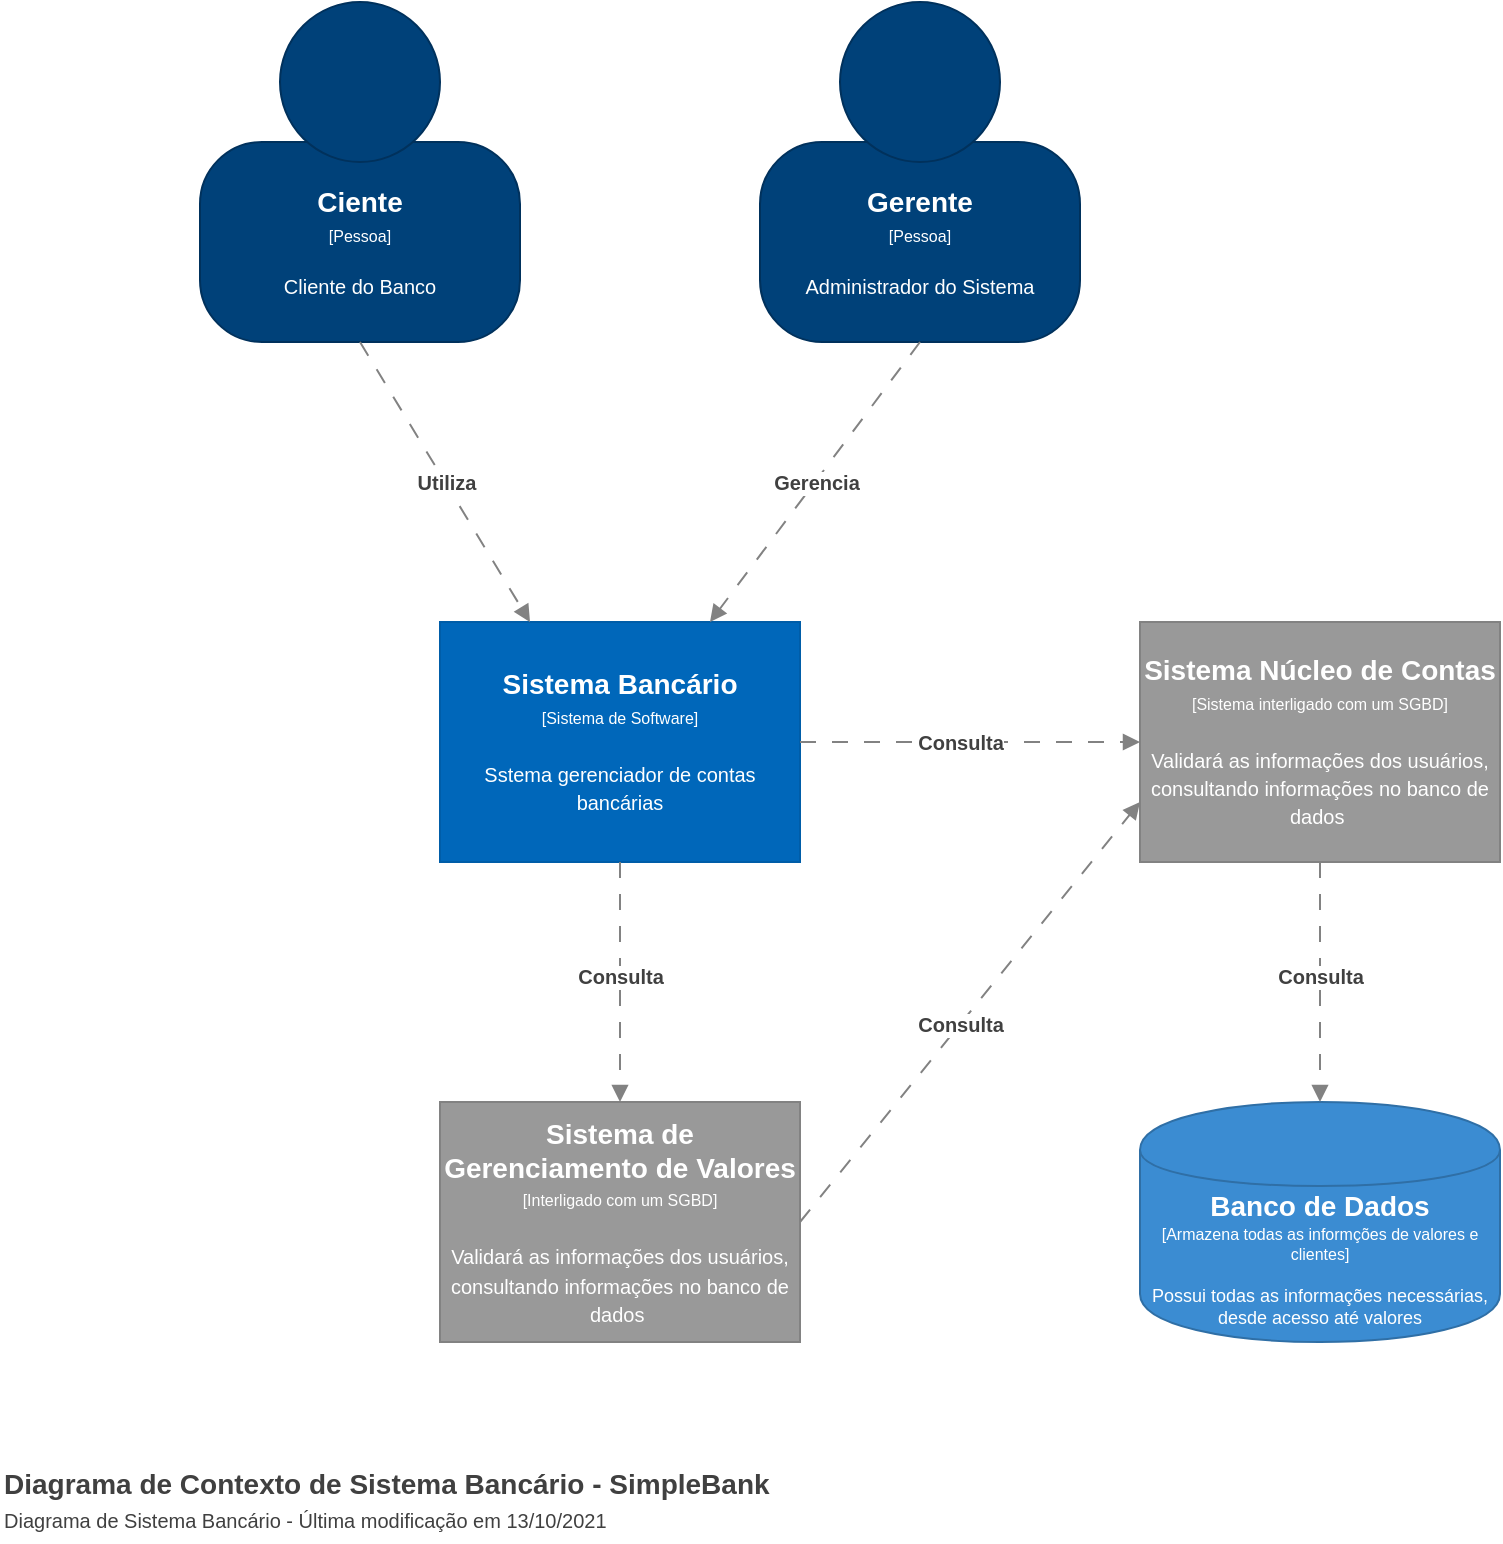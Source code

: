 <mxfile version="15.5.2" type="device"><diagram id="UJlyGFXVCkptwmDJzh81" name="Page-1"><mxGraphModel dx="1747" dy="821" grid="1" gridSize="10" guides="1" tooltips="1" connect="1" arrows="1" fold="1" page="1" pageScale="1" pageWidth="827" pageHeight="1169" background="#ffffff" math="0" shadow="0"><root><object label="" id="0"><mxCell/></object><mxCell id="1" parent="0"/><object label="" placeholders="1" instruction="edit data of the lower shape within the group" id="5cVvOpawmlWqnZKX2nME-7"><mxCell style="group;resizable=0;" parent="1" vertex="1" connectable="0"><mxGeometry x="-40" y="20" width="160" height="170" as="geometry"/></mxCell></object><object label="&lt;div style=&quot;color: rgb(255 , 255 , 255) ; white-space: normal&quot;&gt;&lt;span style=&quot;font-size: 14px&quot;&gt;&lt;b&gt;&lt;font style=&quot;vertical-align: inherit&quot;&gt;&lt;font style=&quot;vertical-align: inherit&quot;&gt;Ciente&lt;/font&gt;&lt;/font&gt;&lt;/b&gt;&lt;/span&gt;&lt;/div&gt;&lt;div style=&quot;color: rgb(255 , 255 , 255) ; white-space: normal&quot;&gt;&lt;font style=&quot;font-size: 8px&quot;&gt;&lt;font style=&quot;vertical-align: inherit&quot;&gt;&lt;font style=&quot;vertical-align: inherit&quot;&gt;&lt;font style=&quot;vertical-align: inherit&quot;&gt;&lt;font style=&quot;vertical-align: inherit&quot;&gt;[Pessoa]&lt;/font&gt;&lt;/font&gt;&lt;/font&gt;&lt;/font&gt;&lt;/font&gt;&lt;/div&gt;&lt;div style=&quot;color: rgb(255 , 255 , 255) ; white-space: normal ; font-size: 8px&quot;&gt;&lt;span style=&quot;font-size: x-small&quot;&gt;&lt;br&gt;&lt;/span&gt;&lt;/div&gt;&lt;div style=&quot;color: rgb(255 , 255 , 255) ; white-space: normal&quot;&gt;&lt;font size=&quot;1&quot;&gt;&lt;font style=&quot;vertical-align: inherit&quot;&gt;&lt;font style=&quot;vertical-align: inherit&quot;&gt;Cliente do Banco&lt;/font&gt;&lt;/font&gt;&lt;/font&gt;&lt;/div&gt;" name="Actor Name" description="Description" placeholders="1" id="5cVvOpawmlWqnZKX2nME-5"><mxCell style="rounded=1;whiteSpace=wrap;html=1;strokeColor=#00315C;fillColor=#004179;fontColor=#000000;arcSize=31;" parent="5cVvOpawmlWqnZKX2nME-7" vertex="1"><mxGeometry y="70" width="160" height="100" as="geometry"/></mxCell></object><mxCell id="5cVvOpawmlWqnZKX2nME-6" value="" style="ellipse;whiteSpace=wrap;html=1;aspect=fixed;strokeColor=#00315C;fillColor=#004179;fontColor=#000000;" parent="5cVvOpawmlWqnZKX2nME-7" vertex="1"><mxGeometry x="40" width="80" height="80" as="geometry"/></mxCell><object label="&lt;font style=&quot;vertical-align: inherit&quot;&gt;&lt;font style=&quot;vertical-align: inherit&quot;&gt;&lt;font style=&quot;vertical-align: inherit&quot;&gt;&lt;font style=&quot;vertical-align: inherit&quot;&gt;&lt;font style=&quot;vertical-align: inherit&quot;&gt;&lt;font style=&quot;vertical-align: inherit&quot;&gt;&lt;font style=&quot;vertical-align: inherit&quot;&gt;&lt;font style=&quot;vertical-align: inherit&quot;&gt;&lt;font style=&quot;vertical-align: inherit&quot;&gt;&lt;font style=&quot;vertical-align: inherit&quot;&gt;Diagrama de Contexto de Sistema Bancário - SimpleBank &lt;/font&gt;&lt;/font&gt;&lt;/font&gt;&lt;/font&gt;&lt;/font&gt;&lt;/font&gt;&lt;/font&gt;&lt;/font&gt;&lt;/font&gt;&lt;/font&gt;&lt;br style=&quot;font-size: 10px&quot;&gt;&lt;font size=&quot;1&quot;&gt;&lt;span style=&quot;font-weight: 400&quot;&gt;&lt;font style=&quot;vertical-align: inherit&quot;&gt;&lt;font style=&quot;vertical-align: inherit&quot;&gt;&lt;font style=&quot;vertical-align: inherit&quot;&gt;&lt;font style=&quot;vertical-align: inherit&quot;&gt;&lt;font style=&quot;vertical-align: inherit&quot;&gt;&lt;font style=&quot;vertical-align: inherit&quot;&gt;&lt;font style=&quot;vertical-align: inherit&quot;&gt;&lt;font style=&quot;vertical-align: inherit&quot;&gt;&lt;font style=&quot;vertical-align: inherit&quot;&gt;&lt;font style=&quot;vertical-align: inherit&quot;&gt;Diagrama de Sistema Bancário - Última modificação em 13/10/2021&amp;nbsp;&lt;/font&gt;&lt;/font&gt;&lt;/font&gt;&lt;/font&gt;&lt;/font&gt;&lt;/font&gt;&lt;/font&gt;&lt;/font&gt;&lt;/font&gt;&lt;/font&gt;&lt;/span&gt;&lt;/font&gt;" placeholders="1" name="Diagram Name" description="Description" id="5cVvOpawmlWqnZKX2nME-13"><mxCell style="text;html=1;resizable=0;points=[];autosize=1;align=left;verticalAlign=top;spacingTop=-4;fontSize=14;fontColor=#404040;fontStyle=1" parent="1" vertex="1"><mxGeometry x="-140" y="750" width="400" height="40" as="geometry"/></mxCell></object><object label="&lt;div&gt;&lt;span style=&quot;font-size: 14px&quot;&gt;&lt;b&gt;Sistema Núcleo de Contas&lt;/b&gt;&lt;/span&gt;&lt;/div&gt;&lt;div&gt;&lt;span style=&quot;font-size: 8px&quot;&gt;[Sistema interligado com um SGBD&lt;/span&gt;&lt;span style=&quot;font-size: 8px&quot;&gt;]&lt;/span&gt;&lt;/div&gt;&lt;div&gt;&lt;span style=&quot;font-size: 8px&quot;&gt;&lt;br&gt;&lt;/span&gt;&lt;/div&gt;&lt;div&gt;&lt;font size=&quot;1&quot;&gt;Validará as informações dos usuários, consultando informações no banco de dados&amp;nbsp;&lt;/font&gt;&lt;/div&gt;" placeholders="1" name="External System Name" description="Description of Software System" id="dcKwWc84L9W_I8fYm-3h-1"><mxCell style="rounded=0;whiteSpace=wrap;html=1;fillColor=#999999;fontColor=#FFFFFF;strokeColor=#828282;resizable=0;" parent="1" vertex="1"><mxGeometry x="430" y="330" width="180" height="120" as="geometry"/></mxCell></object><object label="&lt;div&gt;&lt;span style=&quot;font-size: 14px&quot;&gt;&lt;b&gt;&lt;font style=&quot;vertical-align: inherit&quot;&gt;&lt;font style=&quot;vertical-align: inherit&quot;&gt;Sistema Bancário&lt;/font&gt;&lt;/font&gt;&lt;/b&gt;&lt;/span&gt;&lt;/div&gt;&lt;div&gt;&lt;span style=&quot;font-size: 8px&quot;&gt;&lt;font style=&quot;vertical-align: inherit&quot;&gt;&lt;font style=&quot;vertical-align: inherit&quot;&gt; [Sistema de Software]&lt;/font&gt;&lt;/font&gt;&lt;/span&gt;&lt;br&gt;&lt;/div&gt;&lt;div&gt;&lt;span style=&quot;font-size: 8px&quot;&gt;&lt;br&gt;&lt;/span&gt;&lt;/div&gt;&lt;div&gt;&lt;font size=&quot;1&quot;&gt;&lt;font style=&quot;vertical-align: inherit&quot;&gt;&lt;font style=&quot;vertical-align: inherit&quot;&gt;Sstema gerenciador de contas bancárias&lt;/font&gt;&lt;/font&gt;&lt;/font&gt;&lt;/div&gt;" placeholders="1" name="Software System Name" description="Description" id="dcKwWc84L9W_I8fYm-3h-2"><mxCell style="rounded=0;whiteSpace=wrap;html=1;fillColor=#0067BA;fontColor=#FFFFFF;strokeColor=#005DA8;resizable=0;" parent="1" vertex="1"><mxGeometry x="80" y="330" width="180" height="120" as="geometry"/></mxCell></object><object label="" placeholders="1" instruction="edit data of the lower shape within the group" id="OpVNW6vLKy2ZP8p4ixlX-1"><mxCell style="group;resizable=0;" vertex="1" connectable="0" parent="1"><mxGeometry x="240" y="20" width="160" height="170" as="geometry"/></mxCell></object><object label="&lt;div style=&quot;color: rgb(255 , 255 , 255) ; white-space: normal&quot;&gt;&lt;span style=&quot;font-size: 14px&quot;&gt;&lt;b&gt;&lt;font style=&quot;vertical-align: inherit&quot;&gt;&lt;font style=&quot;vertical-align: inherit&quot;&gt;&lt;font style=&quot;vertical-align: inherit&quot;&gt;&lt;font style=&quot;vertical-align: inherit&quot;&gt;Gerente&lt;/font&gt;&lt;/font&gt;&lt;/font&gt;&lt;/font&gt;&lt;/b&gt;&lt;/span&gt;&lt;/div&gt;&lt;div style=&quot;color: rgb(255 , 255 , 255) ; white-space: normal&quot;&gt;&lt;font style=&quot;font-size: 8px&quot;&gt;&lt;font style=&quot;vertical-align: inherit&quot;&gt;&lt;font style=&quot;vertical-align: inherit&quot;&gt;&lt;font style=&quot;vertical-align: inherit&quot;&gt;&lt;font style=&quot;vertical-align: inherit&quot;&gt;&lt;font style=&quot;vertical-align: inherit&quot;&gt;&lt;font style=&quot;vertical-align: inherit&quot;&gt;[Pessoa]&lt;/font&gt;&lt;/font&gt;&lt;/font&gt;&lt;/font&gt;&lt;/font&gt;&lt;/font&gt;&lt;/font&gt;&lt;/div&gt;&lt;div style=&quot;color: rgb(255 , 255 , 255) ; white-space: normal ; font-size: 8px&quot;&gt;&lt;span style=&quot;font-size: x-small&quot;&gt;&lt;br&gt;&lt;/span&gt;&lt;/div&gt;&lt;div style=&quot;color: rgb(255 , 255 , 255) ; white-space: normal&quot;&gt;&lt;font size=&quot;1&quot;&gt;&lt;font style=&quot;vertical-align: inherit&quot;&gt;&lt;font style=&quot;vertical-align: inherit&quot;&gt;Administrador do Sistema&lt;/font&gt;&lt;/font&gt;&lt;/font&gt;&lt;/div&gt;" name="Actor Name" description="Description" placeholders="1" id="OpVNW6vLKy2ZP8p4ixlX-2"><mxCell style="rounded=1;whiteSpace=wrap;html=1;strokeColor=#00315C;fillColor=#004179;fontColor=#000000;arcSize=31;" vertex="1" parent="OpVNW6vLKy2ZP8p4ixlX-1"><mxGeometry y="70" width="160" height="100" as="geometry"/></mxCell></object><mxCell id="OpVNW6vLKy2ZP8p4ixlX-3" value="" style="ellipse;whiteSpace=wrap;html=1;aspect=fixed;strokeColor=#00315C;fillColor=#004179;fontColor=#000000;" vertex="1" parent="OpVNW6vLKy2ZP8p4ixlX-1"><mxGeometry x="40" width="80" height="80" as="geometry"/></mxCell><object label="&lt;b&gt;Utiliza&lt;/b&gt;" placeholders="1" name="Dependency Operation Name" technology="JDBC" id="OpVNW6vLKy2ZP8p4ixlX-4"><mxCell style="endArrow=block;html=1;fontSize=10;fontColor=#404040;strokeWidth=1;endFill=1;dashed=1;dashPattern=8 8;strokeColor=#828282;elbow=vertical;exitX=0.5;exitY=1;exitDx=0;exitDy=0;entryX=0.25;entryY=0;entryDx=0;entryDy=0;" edge="1" parent="1" source="5cVvOpawmlWqnZKX2nME-5" target="dcKwWc84L9W_I8fYm-3h-2"><mxGeometry width="50" height="50" relative="1" as="geometry"><mxPoint x="320" y="480" as="sourcePoint"/><mxPoint x="520" y="480" as="targetPoint"/></mxGeometry></mxCell></object><object label="&lt;b&gt;Gerencia&lt;/b&gt;" placeholders="1" name="Dependency Operation Name" technology="JDBC" id="OpVNW6vLKy2ZP8p4ixlX-5"><mxCell style="endArrow=block;html=1;fontSize=10;fontColor=#404040;strokeWidth=1;endFill=1;dashed=1;dashPattern=8 8;strokeColor=#828282;elbow=vertical;exitX=0.5;exitY=1;exitDx=0;exitDy=0;entryX=0.75;entryY=0;entryDx=0;entryDy=0;" edge="1" parent="1" source="OpVNW6vLKy2ZP8p4ixlX-2" target="dcKwWc84L9W_I8fYm-3h-2"><mxGeometry width="50" height="50" relative="1" as="geometry"><mxPoint x="180" y="210" as="sourcePoint"/><mxPoint x="180" y="340" as="targetPoint"/></mxGeometry></mxCell></object><object label="&lt;b&gt;Consulta&lt;/b&gt;" placeholders="1" name="Dependency Operation Name" technology="JDBC" id="OpVNW6vLKy2ZP8p4ixlX-6"><mxCell style="endArrow=block;html=1;fontSize=10;fontColor=#404040;strokeWidth=1;endFill=1;dashed=1;dashPattern=8 8;strokeColor=#828282;elbow=vertical;exitX=1;exitY=0.5;exitDx=0;exitDy=0;entryX=0;entryY=0.5;entryDx=0;entryDy=0;" edge="1" parent="1" source="dcKwWc84L9W_I8fYm-3h-2" target="dcKwWc84L9W_I8fYm-3h-1"><mxGeometry x="-0.059" width="50" height="50" relative="1" as="geometry"><mxPoint x="385" y="220" as="sourcePoint"/><mxPoint x="280" y="360" as="targetPoint"/><mxPoint as="offset"/></mxGeometry></mxCell></object><object label="&lt;div&gt;&lt;span style=&quot;font-size: 14px&quot;&gt;&lt;b&gt;Sistema de Gerenciamento de Valores&lt;/b&gt;&lt;/span&gt;&lt;/div&gt;&lt;div&gt;&lt;span style=&quot;font-size: 8px&quot;&gt;[Interligado com um SGBD]&lt;/span&gt;&lt;/div&gt;&lt;span style=&quot;color: rgba(0 , 0 , 0 , 0) ; font-family: monospace ; font-size: 0px&quot;&gt;%3CmxGraphModel%3E%3Croot%3E%3CmxCell%20id%3D%220%22%2F%3E%3CmxCell%20id%3D%221%22%20parent%3D%220%22%2F%3E%3Cobject%20label%3D%22%26lt%3Bdiv%20style%3D%26quot%3Bcolor%3A%20rgb(255%20%2C%20255%20%2C%20255)%20%3B%20white-space%3A%20normal%26quot%3B%26gt%3B%26lt%3Bspan%20style%3D%26quot%3Bfont-size%3A%2014px%26quot%3B%26gt%3B%26lt%3Bb%26gt%3B%25name%25%26lt%3B%2Fb%26gt%3B%26lt%3B%2Fspan%26gt%3B%26lt%3B%2Fdiv%26gt%3B%26lt%3Bdiv%20style%3D%26quot%3Bcolor%3A%20rgb(255%20%2C%20255%20%2C%20255)%20%3B%20font-size%3A%2012px%20%3B%20white-space%3A%20normal%26quot%3B%26gt%3B%26lt%3Bfont%20style%3D%26quot%3Bfont-size%3A%208px%26quot%3B%26gt%3B%5BContainer%3A%20%25technology%25%5D%26lt%3B%2Ffont%26gt%3B%26lt%3B%2Fdiv%26gt%3B%26lt%3Bdiv%20style%3D%26quot%3Bcolor%3A%20rgb(255%20%2C%20255%20%2C%20255)%20%3B%20white-space%3A%20normal%20%3B%20font-size%3A%208px%26quot%3B%26gt%3B%26lt%3Bfont%20style%3D%26quot%3Bline-height%3A%209.6px%26quot%3B%26gt%3B%26lt%3Bbr%26gt%3B%26lt%3B%2Ffont%26gt%3B%26lt%3B%2Fdiv%26gt%3B%26lt%3Bdiv%20style%3D%26quot%3Bcolor%3A%20rgb(255%20%2C%20255%20%2C%20255)%20%3B%20white-space%3A%20normal%26quot%3B%26gt%3B%25description%25%26lt%3B%2Fdiv%26gt%3B%22%20placeholders%3D%221%22%20name%3D%22Container%20Name%22%20description%3D%22Description%22%20technology%3D%22e.g.%20PostgreSQL%22%20id%3D%222%22%3E%3CmxCell%20style%3D%22shape%3Dcylinder%3BwhiteSpace%3Dwrap%3Bhtml%3D1%3BboundedLbl%3D1%3BbackgroundOutline%3D1%3BstrokeColor%3D%232F6FA6%3BstrokeWidth%3D1%3BfillColor%3D%233B8CD2%3BfontSize%3D9%3BfontColor%3D%23000000%3Balign%3Dcenter%3Bresizable%3D0%3B%22%20vertex%3D%221%22%20parent%3D%221%22%3E%3CmxGeometry%20x%3D%22320%22%20y%3D%22560%22%20width%3D%22180%22%20height%3D%22120%22%20as%3D%22geometry%22%2F%3E%3C%2FmxCell%3E%3C%2Fobject%3E%3C%2Froot%3E%3&lt;/span&gt;&lt;span style=&quot;font-size: 8px&quot;&gt;&lt;br&gt;&lt;/span&gt;&lt;div&gt;&lt;font size=&quot;1&quot;&gt;Validará as informações dos usuários, consultando informações no banco de dados&amp;nbsp;&lt;/font&gt;&lt;/div&gt;" placeholders="1" name="External System Name" description="Description of Software System" id="OpVNW6vLKy2ZP8p4ixlX-7"><mxCell style="rounded=0;whiteSpace=wrap;html=1;fillColor=#999999;fontColor=#FFFFFF;strokeColor=#828282;resizable=0;" vertex="1" parent="1"><mxGeometry x="80" y="570" width="180" height="120" as="geometry"/></mxCell></object><object label="&lt;b&gt;Consulta&lt;/b&gt;" placeholders="1" name="Dependency Operation Name" technology="JDBC" id="OpVNW6vLKy2ZP8p4ixlX-8"><mxCell style="endArrow=block;html=1;fontSize=10;fontColor=#404040;strokeWidth=1;endFill=1;dashed=1;dashPattern=8 8;strokeColor=#828282;elbow=vertical;exitX=0.5;exitY=1;exitDx=0;exitDy=0;entryX=0.5;entryY=0;entryDx=0;entryDy=0;" edge="1" parent="1" source="dcKwWc84L9W_I8fYm-3h-2" target="OpVNW6vLKy2ZP8p4ixlX-7"><mxGeometry x="-0.059" width="50" height="50" relative="1" as="geometry"><mxPoint x="320" y="510" as="sourcePoint"/><mxPoint x="490" y="510" as="targetPoint"/><mxPoint as="offset"/></mxGeometry></mxCell></object><object label="&lt;b&gt;Consulta&lt;/b&gt;" placeholders="1" name="Dependency Operation Name" technology="JDBC" id="OpVNW6vLKy2ZP8p4ixlX-9"><mxCell style="endArrow=block;html=1;fontSize=10;fontColor=#404040;strokeWidth=1;endFill=1;dashed=1;dashPattern=8 8;strokeColor=#828282;elbow=vertical;exitX=1;exitY=0.5;exitDx=0;exitDy=0;entryX=0;entryY=0.75;entryDx=0;entryDy=0;" edge="1" parent="1" source="OpVNW6vLKy2ZP8p4ixlX-7" target="dcKwWc84L9W_I8fYm-3h-1"><mxGeometry x="-0.059" width="50" height="50" relative="1" as="geometry"><mxPoint x="329" y="584" as="sourcePoint"/><mxPoint x="499" y="584" as="targetPoint"/><mxPoint as="offset"/></mxGeometry></mxCell></object><object label="&lt;div style=&quot;color: rgb(255 , 255 , 255) ; white-space: normal&quot;&gt;&lt;span style=&quot;font-size: 14px&quot;&gt;&lt;b&gt;Banco de Dados&lt;/b&gt;&lt;/span&gt;&lt;/div&gt;&lt;div style=&quot;color: rgb(255 , 255 , 255) ; white-space: normal&quot;&gt;&lt;span style=&quot;font-size: 8px&quot;&gt;[Armazena todas as informções de valores e clientes]&lt;/span&gt;&lt;/div&gt;&lt;div style=&quot;color: rgb(255 , 255 , 255) ; white-space: normal ; font-size: 8px&quot;&gt;&lt;font style=&quot;line-height: 9.6px&quot;&gt;&lt;br&gt;&lt;/font&gt;&lt;/div&gt;&lt;div style=&quot;color: rgb(255 , 255 , 255) ; white-space: normal&quot;&gt;Possui todas as informações necessárias, desde acesso até valores&lt;/div&gt;" placeholders="1" name="Container Name" description="Description" technology="e.g. PostgreSQL" id="OpVNW6vLKy2ZP8p4ixlX-11"><mxCell style="shape=cylinder;whiteSpace=wrap;html=1;boundedLbl=1;backgroundOutline=1;strokeColor=#2F6FA6;strokeWidth=1;fillColor=#3B8CD2;fontSize=9;fontColor=#000000;align=center;resizable=0;" vertex="1" parent="1"><mxGeometry x="430" y="570" width="180" height="120" as="geometry"/></mxCell></object><object label="&lt;b&gt;Consulta&lt;/b&gt;" placeholders="1" name="Dependency Operation Name" technology="JDBC" id="OpVNW6vLKy2ZP8p4ixlX-12"><mxCell style="endArrow=block;html=1;fontSize=10;fontColor=#404040;strokeWidth=1;endFill=1;dashed=1;dashPattern=8 8;strokeColor=#828282;elbow=vertical;exitX=0.5;exitY=1;exitDx=0;exitDy=0;entryX=0.5;entryY=0;entryDx=0;entryDy=0;" edge="1" parent="1" source="dcKwWc84L9W_I8fYm-3h-1" target="OpVNW6vLKy2ZP8p4ixlX-11"><mxGeometry x="-0.059" width="50" height="50" relative="1" as="geometry"><mxPoint x="320" y="680" as="sourcePoint"/><mxPoint x="490" y="470" as="targetPoint"/><mxPoint as="offset"/></mxGeometry></mxCell></object></root></mxGraphModel></diagram></mxfile>